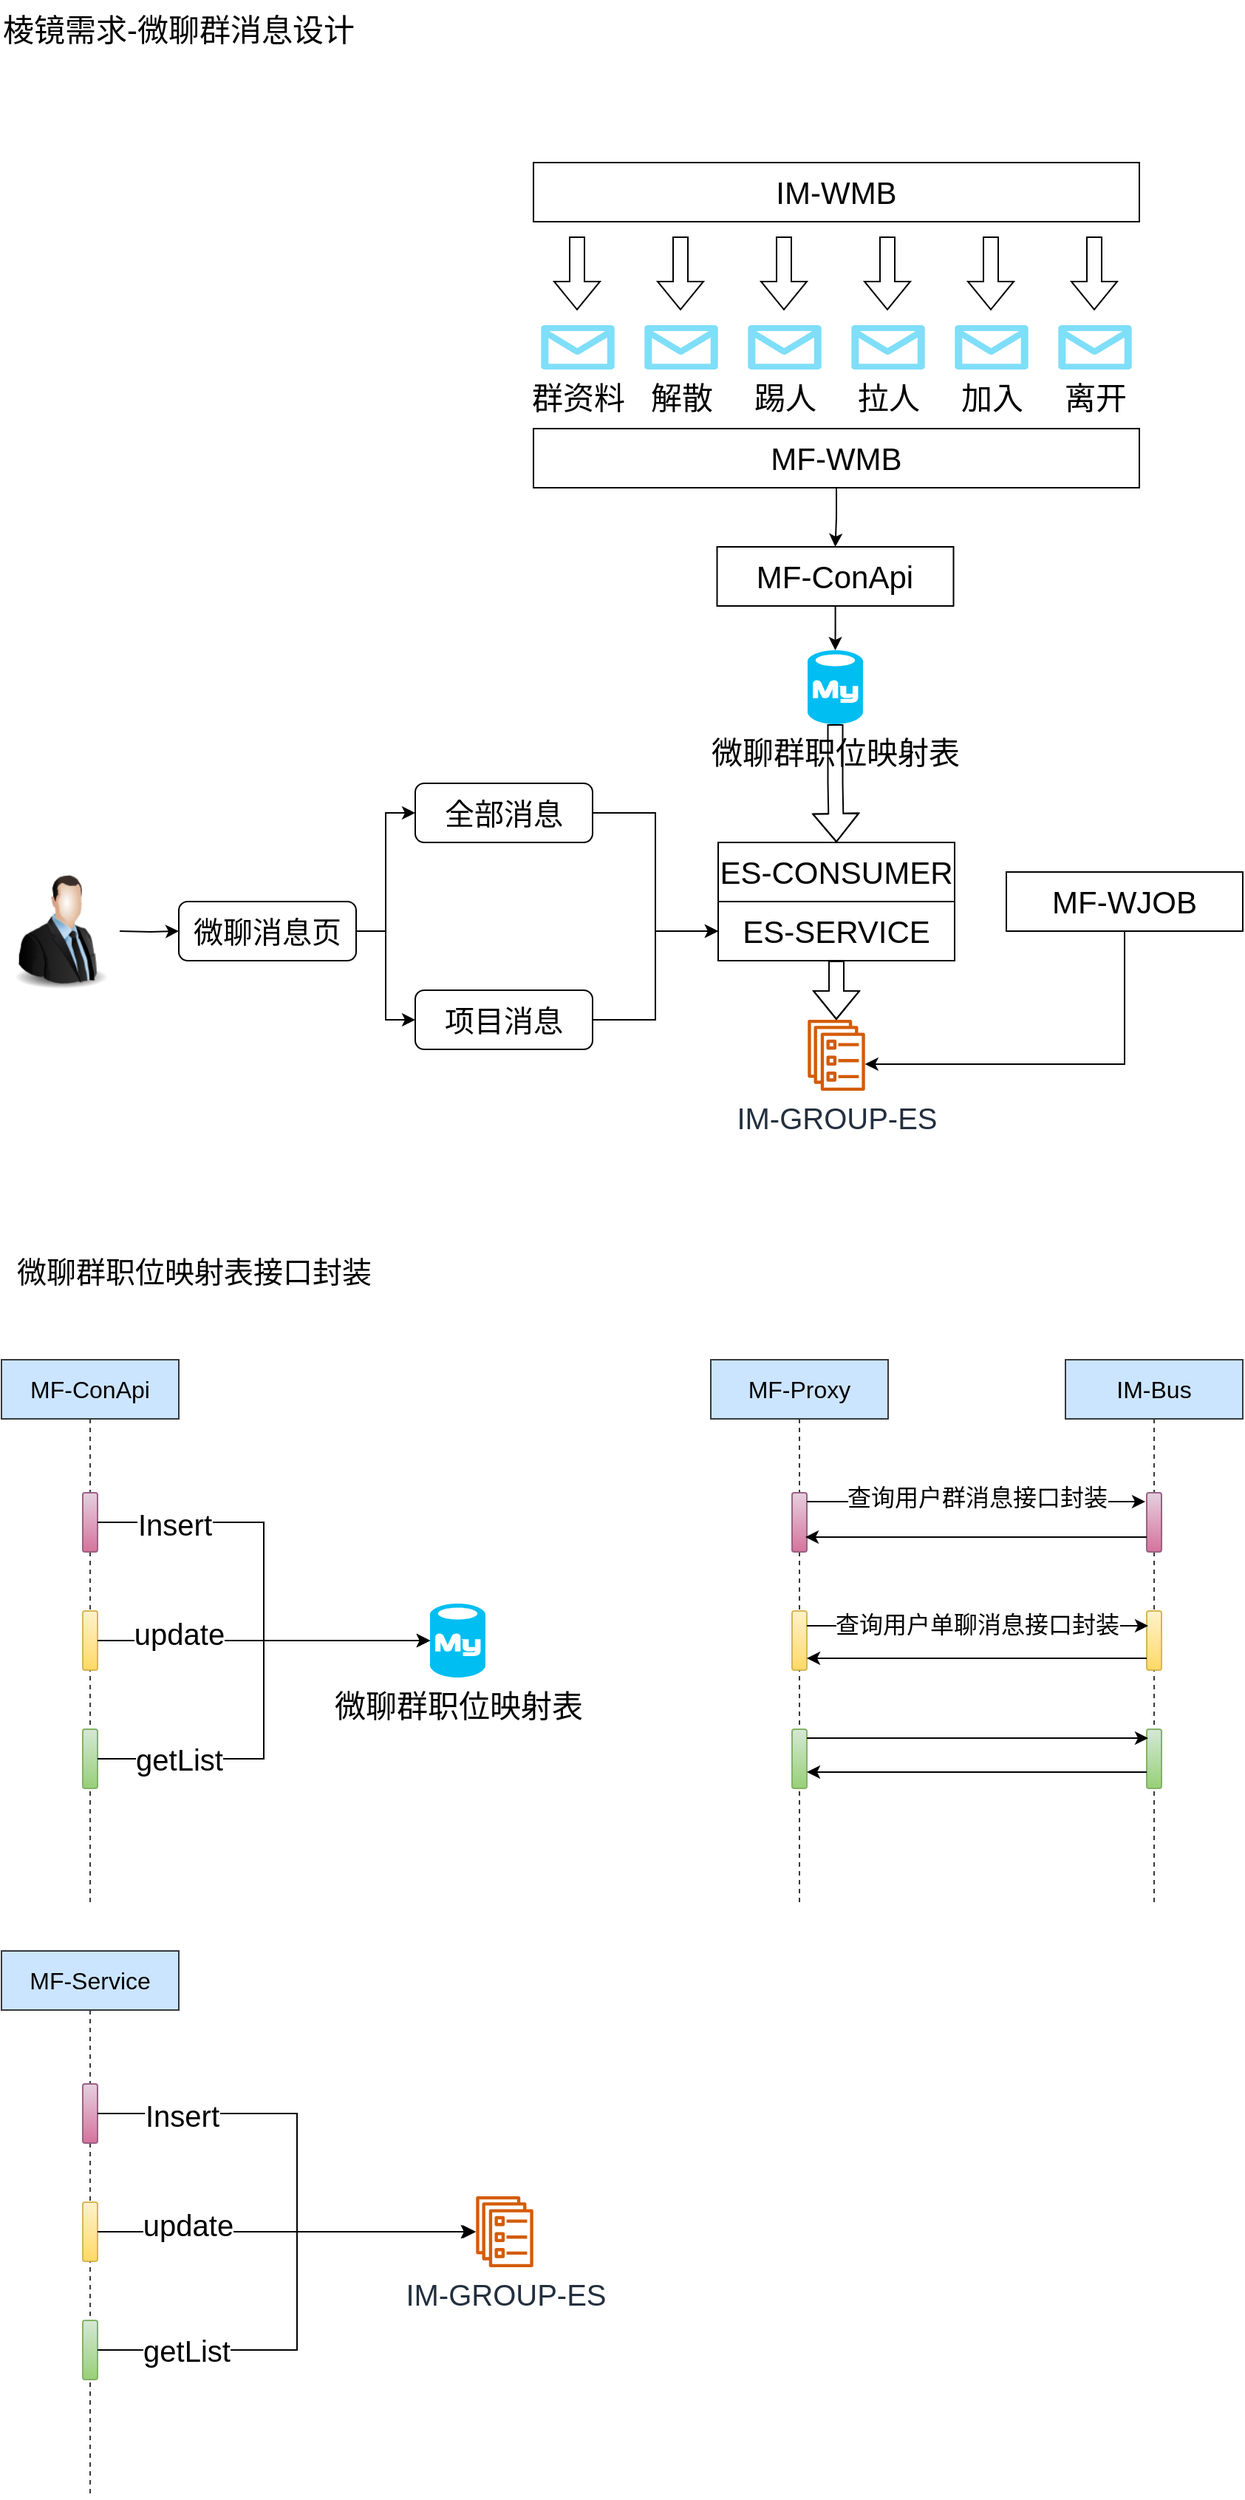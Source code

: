 <mxfile version="20.8.23" type="github">
  <diagram name="第 1 页" id="no80ZFOdHZovuy_X-tqP">
    <mxGraphModel dx="1834" dy="796" grid="1" gridSize="10" guides="1" tooltips="1" connect="1" arrows="1" fold="1" page="0" pageScale="1" pageWidth="827" pageHeight="1169" math="0" shadow="0">
      <root>
        <mxCell id="0" />
        <mxCell id="1" parent="0" />
        <mxCell id="bVZNavHaQ_ImXWAmaFeS-1" value="棱镜需求-微聊群消息设计" style="text;html=1;strokeColor=none;fillColor=none;align=center;verticalAlign=middle;whiteSpace=wrap;rounded=0;fontSize=21;" vertex="1" parent="1">
          <mxGeometry x="-320" y="80" width="240" height="40" as="geometry" />
        </mxCell>
        <mxCell id="bVZNavHaQ_ImXWAmaFeS-10" value="" style="edgeStyle=orthogonalEdgeStyle;rounded=0;orthogonalLoop=1;jettySize=auto;html=1;fontSize=21;" edge="1" parent="1" source="bVZNavHaQ_ImXWAmaFeS-7">
          <mxGeometry relative="1" as="geometry">
            <mxPoint x="380" y="240" as="targetPoint" />
          </mxGeometry>
        </mxCell>
        <mxCell id="bVZNavHaQ_ImXWAmaFeS-11" value="MF-ConApi" style="shape=umlLifeline;perimeter=lifelinePerimeter;whiteSpace=wrap;html=1;container=1;collapsible=0;recursiveResize=0;outlineConnect=0;rounded=0;fontFamily=Helvetica;fontSize=16;strokeColor=#36393d;fillColor=#cce5ff;" vertex="1" parent="1">
          <mxGeometry x="-320" y="1000" width="120" height="370" as="geometry" />
        </mxCell>
        <mxCell id="bVZNavHaQ_ImXWAmaFeS-13" value="" style="html=1;points=[];perimeter=orthogonalPerimeter;rounded=1;fontFamily=Helvetica;fontSize=19;strokeColor=#996185;fillColor=#e6d0de;gradientColor=#d5739d;" vertex="1" parent="bVZNavHaQ_ImXWAmaFeS-11">
          <mxGeometry x="55" y="90" width="10" height="40" as="geometry" />
        </mxCell>
        <mxCell id="bVZNavHaQ_ImXWAmaFeS-15" value="" style="html=1;points=[];perimeter=orthogonalPerimeter;rounded=1;fontFamily=Helvetica;fontSize=19;strokeColor=#d6b656;fillColor=#fff2cc;gradientColor=#ffd966;" vertex="1" parent="bVZNavHaQ_ImXWAmaFeS-11">
          <mxGeometry x="55" y="170" width="10" height="40" as="geometry" />
        </mxCell>
        <mxCell id="bVZNavHaQ_ImXWAmaFeS-17" value="" style="html=1;points=[];perimeter=orthogonalPerimeter;rounded=1;fontFamily=Helvetica;fontSize=19;strokeColor=#82b366;fillColor=#d5e8d4;gradientColor=#97d077;" vertex="1" parent="bVZNavHaQ_ImXWAmaFeS-11">
          <mxGeometry x="55" y="250" width="10" height="40" as="geometry" />
        </mxCell>
        <mxCell id="bVZNavHaQ_ImXWAmaFeS-52" value="IM-GROUP-ES" style="sketch=0;outlineConnect=0;fontColor=#232F3E;gradientColor=none;fillColor=#D45B07;strokeColor=none;dashed=0;verticalLabelPosition=bottom;verticalAlign=top;align=center;html=1;fontSize=20;fontStyle=0;aspect=fixed;pointerEvents=1;shape=mxgraph.aws4.ecs_service;rounded=1;shadow=0;glass=0;" vertex="1" parent="1">
          <mxGeometry x="225.5" y="770" width="39" height="48" as="geometry" />
        </mxCell>
        <mxCell id="bVZNavHaQ_ImXWAmaFeS-53" value="群资料" style="verticalLabelPosition=bottom;html=1;verticalAlign=top;align=center;strokeColor=none;fillColor=#00BEF2;shape=mxgraph.azure.message;pointerEvents=1;rounded=1;shadow=0;glass=0;fontSize=21;" vertex="1" parent="1">
          <mxGeometry x="45" y="300" width="50" height="30" as="geometry" />
        </mxCell>
        <mxCell id="bVZNavHaQ_ImXWAmaFeS-54" value="解散" style="verticalLabelPosition=bottom;html=1;verticalAlign=top;align=center;strokeColor=none;fillColor=#00BEF2;shape=mxgraph.azure.message;pointerEvents=1;rounded=1;shadow=0;glass=0;fontSize=21;" vertex="1" parent="1">
          <mxGeometry x="115" y="300" width="50" height="30" as="geometry" />
        </mxCell>
        <mxCell id="bVZNavHaQ_ImXWAmaFeS-55" value="踢人" style="verticalLabelPosition=bottom;html=1;verticalAlign=top;align=center;strokeColor=none;fillColor=#00BEF2;shape=mxgraph.azure.message;pointerEvents=1;rounded=1;shadow=0;glass=0;fontSize=21;" vertex="1" parent="1">
          <mxGeometry x="185" y="300" width="50" height="30" as="geometry" />
        </mxCell>
        <mxCell id="bVZNavHaQ_ImXWAmaFeS-56" value="拉人" style="verticalLabelPosition=bottom;html=1;verticalAlign=top;align=center;strokeColor=none;fillColor=#00BEF2;shape=mxgraph.azure.message;pointerEvents=1;rounded=1;shadow=0;glass=0;fontSize=21;" vertex="1" parent="1">
          <mxGeometry x="255" y="300" width="50" height="30" as="geometry" />
        </mxCell>
        <mxCell id="bVZNavHaQ_ImXWAmaFeS-57" value="加入" style="verticalLabelPosition=bottom;html=1;verticalAlign=top;align=center;strokeColor=none;fillColor=#00BEF2;shape=mxgraph.azure.message;pointerEvents=1;rounded=1;shadow=0;glass=0;fontSize=21;" vertex="1" parent="1">
          <mxGeometry x="325" y="300" width="50" height="30" as="geometry" />
        </mxCell>
        <mxCell id="bVZNavHaQ_ImXWAmaFeS-58" value="离开" style="verticalLabelPosition=bottom;html=1;verticalAlign=top;align=center;strokeColor=none;fillColor=#00BEF2;shape=mxgraph.azure.message;pointerEvents=1;rounded=1;shadow=0;glass=0;fontSize=21;" vertex="1" parent="1">
          <mxGeometry x="395" y="300" width="50" height="30" as="geometry" />
        </mxCell>
        <mxCell id="bVZNavHaQ_ImXWAmaFeS-63" value="IM-WMB" style="rounded=0;whiteSpace=wrap;html=1;shadow=0;glass=0;fontSize=21;" vertex="1" parent="1">
          <mxGeometry x="40" y="190" width="410" height="40" as="geometry" />
        </mxCell>
        <mxCell id="bVZNavHaQ_ImXWAmaFeS-71" value="" style="shape=flexArrow;endArrow=classic;html=1;rounded=0;fontSize=21;" edge="1" parent="1">
          <mxGeometry width="50" height="50" relative="1" as="geometry">
            <mxPoint x="69.5" y="240" as="sourcePoint" />
            <mxPoint x="69.5" y="290" as="targetPoint" />
          </mxGeometry>
        </mxCell>
        <mxCell id="bVZNavHaQ_ImXWAmaFeS-72" value="" style="shape=flexArrow;endArrow=classic;html=1;rounded=0;fontSize=21;" edge="1" parent="1">
          <mxGeometry width="50" height="50" relative="1" as="geometry">
            <mxPoint x="139.5" y="240" as="sourcePoint" />
            <mxPoint x="139.5" y="290" as="targetPoint" />
          </mxGeometry>
        </mxCell>
        <mxCell id="bVZNavHaQ_ImXWAmaFeS-73" value="" style="shape=flexArrow;endArrow=classic;html=1;rounded=0;fontSize=21;" edge="1" parent="1">
          <mxGeometry width="50" height="50" relative="1" as="geometry">
            <mxPoint x="209.5" y="240" as="sourcePoint" />
            <mxPoint x="209.5" y="290" as="targetPoint" />
          </mxGeometry>
        </mxCell>
        <mxCell id="bVZNavHaQ_ImXWAmaFeS-74" value="" style="shape=flexArrow;endArrow=classic;html=1;rounded=0;fontSize=21;" edge="1" parent="1">
          <mxGeometry width="50" height="50" relative="1" as="geometry">
            <mxPoint x="279.5" y="240" as="sourcePoint" />
            <mxPoint x="279.5" y="290" as="targetPoint" />
          </mxGeometry>
        </mxCell>
        <mxCell id="bVZNavHaQ_ImXWAmaFeS-75" value="" style="shape=flexArrow;endArrow=classic;html=1;rounded=0;fontSize=21;" edge="1" parent="1">
          <mxGeometry width="50" height="50" relative="1" as="geometry">
            <mxPoint x="349.5" y="240" as="sourcePoint" />
            <mxPoint x="349.5" y="290" as="targetPoint" />
          </mxGeometry>
        </mxCell>
        <mxCell id="bVZNavHaQ_ImXWAmaFeS-76" value="" style="shape=flexArrow;endArrow=classic;html=1;rounded=0;fontSize=21;" edge="1" parent="1">
          <mxGeometry width="50" height="50" relative="1" as="geometry">
            <mxPoint x="419.5" y="240" as="sourcePoint" />
            <mxPoint x="419.5" y="290" as="targetPoint" />
          </mxGeometry>
        </mxCell>
        <mxCell id="bVZNavHaQ_ImXWAmaFeS-78" style="edgeStyle=orthogonalEdgeStyle;rounded=0;orthogonalLoop=1;jettySize=auto;html=1;fontSize=21;shape=flexArrow;" edge="1" parent="1" source="bVZNavHaQ_ImXWAmaFeS-77" target="bVZNavHaQ_ImXWAmaFeS-52">
          <mxGeometry relative="1" as="geometry" />
        </mxCell>
        <mxCell id="bVZNavHaQ_ImXWAmaFeS-77" value="ES-SERVICE" style="rounded=0;whiteSpace=wrap;html=1;shadow=0;glass=0;fontSize=21;" vertex="1" parent="1">
          <mxGeometry x="165" y="690" width="160" height="40" as="geometry" />
        </mxCell>
        <mxCell id="bVZNavHaQ_ImXWAmaFeS-107" style="edgeStyle=orthogonalEdgeStyle;rounded=0;orthogonalLoop=1;jettySize=auto;html=1;entryX=0.5;entryY=0;entryDx=0;entryDy=0;fontSize=20;" edge="1" parent="1" source="bVZNavHaQ_ImXWAmaFeS-79" target="bVZNavHaQ_ImXWAmaFeS-105">
          <mxGeometry relative="1" as="geometry" />
        </mxCell>
        <mxCell id="bVZNavHaQ_ImXWAmaFeS-79" value="MF-WMB" style="rounded=0;whiteSpace=wrap;html=1;shadow=0;glass=0;fontSize=21;" vertex="1" parent="1">
          <mxGeometry x="40" y="370" width="410" height="40" as="geometry" />
        </mxCell>
        <mxCell id="bVZNavHaQ_ImXWAmaFeS-85" style="edgeStyle=orthogonalEdgeStyle;shape=flexArrow;rounded=0;orthogonalLoop=1;jettySize=auto;html=1;entryX=0.5;entryY=0;entryDx=0;entryDy=0;fontSize=21;" edge="1" parent="1" source="bVZNavHaQ_ImXWAmaFeS-80" target="bVZNavHaQ_ImXWAmaFeS-84">
          <mxGeometry relative="1" as="geometry" />
        </mxCell>
        <mxCell id="bVZNavHaQ_ImXWAmaFeS-80" value="微聊群职位映射表" style="verticalLabelPosition=bottom;html=1;verticalAlign=top;align=center;strokeColor=none;fillColor=#00BEF2;shape=mxgraph.azure.mysql_database;rounded=0;shadow=0;glass=0;fontSize=21;" vertex="1" parent="1">
          <mxGeometry x="225.5" y="520" width="37.5" height="50" as="geometry" />
        </mxCell>
        <mxCell id="bVZNavHaQ_ImXWAmaFeS-84" value="ES-CONSUMER" style="rounded=0;whiteSpace=wrap;html=1;shadow=0;glass=0;fontSize=21;" vertex="1" parent="1">
          <mxGeometry x="165" y="650" width="160" height="40" as="geometry" />
        </mxCell>
        <mxCell id="bVZNavHaQ_ImXWAmaFeS-90" style="edgeStyle=orthogonalEdgeStyle;rounded=0;orthogonalLoop=1;jettySize=auto;html=1;fontSize=20;" edge="1" parent="1" target="bVZNavHaQ_ImXWAmaFeS-89">
          <mxGeometry relative="1" as="geometry">
            <mxPoint x="-240" y="710" as="sourcePoint" />
          </mxGeometry>
        </mxCell>
        <mxCell id="bVZNavHaQ_ImXWAmaFeS-87" value="" style="image;html=1;image=img/lib/clip_art/people/Suit_Man_128x128.png;rounded=0;shadow=0;glass=0;fontSize=20;" vertex="1" parent="1">
          <mxGeometry x="-320" y="670" width="80" height="80" as="geometry" />
        </mxCell>
        <mxCell id="bVZNavHaQ_ImXWAmaFeS-92" value="" style="edgeStyle=orthogonalEdgeStyle;rounded=0;orthogonalLoop=1;jettySize=auto;html=1;fontSize=20;" edge="1" parent="1" source="bVZNavHaQ_ImXWAmaFeS-89" target="bVZNavHaQ_ImXWAmaFeS-91">
          <mxGeometry relative="1" as="geometry">
            <Array as="points">
              <mxPoint x="-60" y="710" />
              <mxPoint x="-60" y="630" />
            </Array>
          </mxGeometry>
        </mxCell>
        <mxCell id="bVZNavHaQ_ImXWAmaFeS-96" value="" style="edgeStyle=orthogonalEdgeStyle;rounded=0;orthogonalLoop=1;jettySize=auto;html=1;fontSize=20;" edge="1" parent="1" source="bVZNavHaQ_ImXWAmaFeS-89" target="bVZNavHaQ_ImXWAmaFeS-93">
          <mxGeometry relative="1" as="geometry">
            <Array as="points">
              <mxPoint x="-60" y="710" />
              <mxPoint x="-60" y="770" />
            </Array>
          </mxGeometry>
        </mxCell>
        <mxCell id="bVZNavHaQ_ImXWAmaFeS-89" value="微聊消息页" style="rounded=1;whiteSpace=wrap;html=1;shadow=0;glass=0;fontSize=20;" vertex="1" parent="1">
          <mxGeometry x="-200" y="690" width="120" height="40" as="geometry" />
        </mxCell>
        <mxCell id="bVZNavHaQ_ImXWAmaFeS-101" style="edgeStyle=orthogonalEdgeStyle;rounded=0;orthogonalLoop=1;jettySize=auto;html=1;entryX=0;entryY=0.5;entryDx=0;entryDy=0;fontSize=20;" edge="1" parent="1" source="bVZNavHaQ_ImXWAmaFeS-91" target="bVZNavHaQ_ImXWAmaFeS-77">
          <mxGeometry relative="1" as="geometry" />
        </mxCell>
        <mxCell id="bVZNavHaQ_ImXWAmaFeS-91" value="全部消息" style="rounded=1;whiteSpace=wrap;html=1;shadow=0;glass=0;fontSize=20;fillColor=rgb(255, 255, 255);" vertex="1" parent="1">
          <mxGeometry x="-40" y="610" width="120" height="40" as="geometry" />
        </mxCell>
        <mxCell id="bVZNavHaQ_ImXWAmaFeS-102" style="edgeStyle=orthogonalEdgeStyle;rounded=0;orthogonalLoop=1;jettySize=auto;html=1;entryX=0;entryY=0.5;entryDx=0;entryDy=0;fontSize=20;" edge="1" parent="1" source="bVZNavHaQ_ImXWAmaFeS-93" target="bVZNavHaQ_ImXWAmaFeS-77">
          <mxGeometry relative="1" as="geometry" />
        </mxCell>
        <mxCell id="bVZNavHaQ_ImXWAmaFeS-93" value="项目消息" style="rounded=1;whiteSpace=wrap;html=1;shadow=0;glass=0;fontSize=20;fillColor=rgb(255, 255, 255);" vertex="1" parent="1">
          <mxGeometry x="-40" y="750" width="120" height="40" as="geometry" />
        </mxCell>
        <mxCell id="bVZNavHaQ_ImXWAmaFeS-104" style="edgeStyle=orthogonalEdgeStyle;rounded=0;orthogonalLoop=1;jettySize=auto;html=1;fontSize=20;" edge="1" parent="1" source="bVZNavHaQ_ImXWAmaFeS-103" target="bVZNavHaQ_ImXWAmaFeS-52">
          <mxGeometry relative="1" as="geometry">
            <Array as="points">
              <mxPoint x="440" y="800" />
            </Array>
          </mxGeometry>
        </mxCell>
        <mxCell id="bVZNavHaQ_ImXWAmaFeS-103" value="MF-WJOB" style="rounded=0;whiteSpace=wrap;html=1;shadow=0;glass=0;fontSize=21;" vertex="1" parent="1">
          <mxGeometry x="360" y="670" width="160" height="40" as="geometry" />
        </mxCell>
        <mxCell id="bVZNavHaQ_ImXWAmaFeS-108" style="edgeStyle=orthogonalEdgeStyle;rounded=0;orthogonalLoop=1;jettySize=auto;html=1;entryX=0.5;entryY=0;entryDx=0;entryDy=0;entryPerimeter=0;fontSize=20;" edge="1" parent="1" source="bVZNavHaQ_ImXWAmaFeS-105" target="bVZNavHaQ_ImXWAmaFeS-80">
          <mxGeometry relative="1" as="geometry" />
        </mxCell>
        <mxCell id="bVZNavHaQ_ImXWAmaFeS-105" value="MF-ConApi" style="rounded=0;whiteSpace=wrap;html=1;shadow=0;glass=0;fontSize=21;" vertex="1" parent="1">
          <mxGeometry x="164.25" y="450" width="160" height="40" as="geometry" />
        </mxCell>
        <mxCell id="bVZNavHaQ_ImXWAmaFeS-109" value="微聊群职位映射表" style="verticalLabelPosition=bottom;html=1;verticalAlign=top;align=center;strokeColor=none;fillColor=#00BEF2;shape=mxgraph.azure.mysql_database;rounded=0;shadow=0;glass=0;fontSize=21;" vertex="1" parent="1">
          <mxGeometry x="-30" y="1165" width="37.5" height="50" as="geometry" />
        </mxCell>
        <mxCell id="bVZNavHaQ_ImXWAmaFeS-110" style="edgeStyle=orthogonalEdgeStyle;rounded=0;orthogonalLoop=1;jettySize=auto;html=1;entryX=0;entryY=0.5;entryDx=0;entryDy=0;entryPerimeter=0;fontSize=20;" edge="1" parent="1" source="bVZNavHaQ_ImXWAmaFeS-13" target="bVZNavHaQ_ImXWAmaFeS-109">
          <mxGeometry relative="1" as="geometry" />
        </mxCell>
        <mxCell id="bVZNavHaQ_ImXWAmaFeS-113" value="Insert" style="edgeLabel;html=1;align=center;verticalAlign=middle;resizable=0;points=[];fontSize=20;" vertex="1" connectable="0" parent="bVZNavHaQ_ImXWAmaFeS-110">
          <mxGeometry x="-0.659" y="-1" relative="1" as="geometry">
            <mxPoint as="offset" />
          </mxGeometry>
        </mxCell>
        <mxCell id="bVZNavHaQ_ImXWAmaFeS-111" style="edgeStyle=orthogonalEdgeStyle;rounded=0;orthogonalLoop=1;jettySize=auto;html=1;entryX=0;entryY=0.5;entryDx=0;entryDy=0;entryPerimeter=0;fontSize=20;" edge="1" parent="1" source="bVZNavHaQ_ImXWAmaFeS-15" target="bVZNavHaQ_ImXWAmaFeS-109">
          <mxGeometry relative="1" as="geometry" />
        </mxCell>
        <mxCell id="bVZNavHaQ_ImXWAmaFeS-114" value="update" style="edgeLabel;html=1;align=center;verticalAlign=middle;resizable=0;points=[];fontSize=20;" vertex="1" connectable="0" parent="bVZNavHaQ_ImXWAmaFeS-111">
          <mxGeometry x="-0.609" y="3" relative="1" as="geometry">
            <mxPoint x="11" y="-2" as="offset" />
          </mxGeometry>
        </mxCell>
        <mxCell id="bVZNavHaQ_ImXWAmaFeS-112" style="edgeStyle=orthogonalEdgeStyle;rounded=0;orthogonalLoop=1;jettySize=auto;html=1;entryX=0;entryY=0.5;entryDx=0;entryDy=0;entryPerimeter=0;fontSize=20;" edge="1" parent="1" source="bVZNavHaQ_ImXWAmaFeS-17" target="bVZNavHaQ_ImXWAmaFeS-109">
          <mxGeometry relative="1" as="geometry" />
        </mxCell>
        <mxCell id="bVZNavHaQ_ImXWAmaFeS-115" value="getList" style="edgeLabel;html=1;align=center;verticalAlign=middle;resizable=0;points=[];fontSize=20;" vertex="1" connectable="0" parent="bVZNavHaQ_ImXWAmaFeS-112">
          <mxGeometry x="-0.698" y="2" relative="1" as="geometry">
            <mxPoint x="9" y="2" as="offset" />
          </mxGeometry>
        </mxCell>
        <mxCell id="bVZNavHaQ_ImXWAmaFeS-116" value="微聊群职位映射表接口封装" style="text;html=1;align=center;verticalAlign=middle;resizable=0;points=[];autosize=1;strokeColor=none;fillColor=none;fontSize=20;" vertex="1" parent="1">
          <mxGeometry x="-320" y="920" width="260" height="40" as="geometry" />
        </mxCell>
        <mxCell id="bVZNavHaQ_ImXWAmaFeS-117" value="MF-Proxy" style="shape=umlLifeline;perimeter=lifelinePerimeter;whiteSpace=wrap;html=1;container=1;collapsible=0;recursiveResize=0;outlineConnect=0;rounded=0;fontFamily=Helvetica;fontSize=16;strokeColor=#36393d;fillColor=#cce5ff;" vertex="1" parent="1">
          <mxGeometry x="160" y="1000" width="120" height="370" as="geometry" />
        </mxCell>
        <mxCell id="bVZNavHaQ_ImXWAmaFeS-118" value="" style="html=1;points=[];perimeter=orthogonalPerimeter;rounded=1;fontFamily=Helvetica;fontSize=19;strokeColor=#996185;fillColor=#e6d0de;gradientColor=#d5739d;" vertex="1" parent="bVZNavHaQ_ImXWAmaFeS-117">
          <mxGeometry x="55" y="90" width="10" height="40" as="geometry" />
        </mxCell>
        <mxCell id="bVZNavHaQ_ImXWAmaFeS-119" value="" style="html=1;points=[];perimeter=orthogonalPerimeter;rounded=1;fontFamily=Helvetica;fontSize=19;strokeColor=#d6b656;fillColor=#fff2cc;gradientColor=#ffd966;" vertex="1" parent="bVZNavHaQ_ImXWAmaFeS-117">
          <mxGeometry x="55" y="170" width="10" height="40" as="geometry" />
        </mxCell>
        <mxCell id="bVZNavHaQ_ImXWAmaFeS-120" value="" style="html=1;points=[];perimeter=orthogonalPerimeter;rounded=1;fontFamily=Helvetica;fontSize=19;strokeColor=#82b366;fillColor=#d5e8d4;gradientColor=#97d077;" vertex="1" parent="bVZNavHaQ_ImXWAmaFeS-117">
          <mxGeometry x="55" y="250" width="10" height="40" as="geometry" />
        </mxCell>
        <mxCell id="bVZNavHaQ_ImXWAmaFeS-121" value="IM-Bus" style="shape=umlLifeline;perimeter=lifelinePerimeter;whiteSpace=wrap;html=1;container=1;collapsible=0;recursiveResize=0;outlineConnect=0;rounded=0;fontFamily=Helvetica;fontSize=16;strokeColor=#36393d;fillColor=#cce5ff;" vertex="1" parent="1">
          <mxGeometry x="400" y="1000" width="120" height="370" as="geometry" />
        </mxCell>
        <mxCell id="bVZNavHaQ_ImXWAmaFeS-122" value="" style="html=1;points=[];perimeter=orthogonalPerimeter;rounded=1;fontFamily=Helvetica;fontSize=19;strokeColor=#996185;fillColor=#e6d0de;gradientColor=#d5739d;" vertex="1" parent="bVZNavHaQ_ImXWAmaFeS-121">
          <mxGeometry x="55" y="90" width="10" height="40" as="geometry" />
        </mxCell>
        <mxCell id="bVZNavHaQ_ImXWAmaFeS-123" value="" style="html=1;points=[];perimeter=orthogonalPerimeter;rounded=1;fontFamily=Helvetica;fontSize=19;strokeColor=#d6b656;fillColor=#fff2cc;gradientColor=#ffd966;" vertex="1" parent="bVZNavHaQ_ImXWAmaFeS-121">
          <mxGeometry x="55" y="170" width="10" height="40" as="geometry" />
        </mxCell>
        <mxCell id="bVZNavHaQ_ImXWAmaFeS-124" value="" style="html=1;points=[];perimeter=orthogonalPerimeter;rounded=1;fontFamily=Helvetica;fontSize=19;strokeColor=#82b366;fillColor=#d5e8d4;gradientColor=#97d077;" vertex="1" parent="bVZNavHaQ_ImXWAmaFeS-121">
          <mxGeometry x="55" y="250" width="10" height="40" as="geometry" />
        </mxCell>
        <mxCell id="bVZNavHaQ_ImXWAmaFeS-127" style="edgeStyle=orthogonalEdgeStyle;rounded=0;orthogonalLoop=1;jettySize=auto;html=1;entryX=-0.1;entryY=0.15;entryDx=0;entryDy=0;entryPerimeter=0;fontSize=20;" edge="1" parent="1" source="bVZNavHaQ_ImXWAmaFeS-118" target="bVZNavHaQ_ImXWAmaFeS-122">
          <mxGeometry relative="1" as="geometry">
            <Array as="points">
              <mxPoint x="280" y="1096" />
              <mxPoint x="280" y="1096" />
            </Array>
          </mxGeometry>
        </mxCell>
        <mxCell id="bVZNavHaQ_ImXWAmaFeS-133" value="查询用户群消息接口封装" style="edgeLabel;html=1;align=center;verticalAlign=middle;resizable=0;points=[];fontSize=16;" vertex="1" connectable="0" parent="bVZNavHaQ_ImXWAmaFeS-127">
          <mxGeometry x="-0.293" y="3" relative="1" as="geometry">
            <mxPoint x="34" as="offset" />
          </mxGeometry>
        </mxCell>
        <mxCell id="bVZNavHaQ_ImXWAmaFeS-128" style="edgeStyle=orthogonalEdgeStyle;rounded=0;orthogonalLoop=1;jettySize=auto;html=1;entryX=0.9;entryY=0.75;entryDx=0;entryDy=0;entryPerimeter=0;fontSize=20;" edge="1" parent="1" source="bVZNavHaQ_ImXWAmaFeS-122" target="bVZNavHaQ_ImXWAmaFeS-118">
          <mxGeometry relative="1" as="geometry">
            <Array as="points">
              <mxPoint x="400" y="1120" />
              <mxPoint x="400" y="1120" />
            </Array>
          </mxGeometry>
        </mxCell>
        <mxCell id="bVZNavHaQ_ImXWAmaFeS-129" style="edgeStyle=orthogonalEdgeStyle;rounded=0;orthogonalLoop=1;jettySize=auto;html=1;entryX=0.1;entryY=0.25;entryDx=0;entryDy=0;entryPerimeter=0;fontSize=20;" edge="1" parent="1" source="bVZNavHaQ_ImXWAmaFeS-119" target="bVZNavHaQ_ImXWAmaFeS-123">
          <mxGeometry relative="1" as="geometry">
            <Array as="points">
              <mxPoint x="280" y="1180" />
              <mxPoint x="280" y="1180" />
            </Array>
          </mxGeometry>
        </mxCell>
        <mxCell id="bVZNavHaQ_ImXWAmaFeS-134" value="查询用户单聊消息接口封装" style="edgeLabel;html=1;align=center;verticalAlign=middle;resizable=0;points=[];fontSize=16;" vertex="1" connectable="0" parent="bVZNavHaQ_ImXWAmaFeS-129">
          <mxGeometry x="-0.16" y="1" relative="1" as="geometry">
            <mxPoint x="18" as="offset" />
          </mxGeometry>
        </mxCell>
        <mxCell id="bVZNavHaQ_ImXWAmaFeS-130" style="edgeStyle=orthogonalEdgeStyle;rounded=0;orthogonalLoop=1;jettySize=auto;html=1;entryX=1;entryY=0.8;entryDx=0;entryDy=0;entryPerimeter=0;fontSize=20;" edge="1" parent="1" source="bVZNavHaQ_ImXWAmaFeS-123" target="bVZNavHaQ_ImXWAmaFeS-119">
          <mxGeometry relative="1" as="geometry">
            <Array as="points">
              <mxPoint x="400" y="1202" />
              <mxPoint x="400" y="1202" />
            </Array>
          </mxGeometry>
        </mxCell>
        <mxCell id="bVZNavHaQ_ImXWAmaFeS-131" style="edgeStyle=orthogonalEdgeStyle;rounded=0;orthogonalLoop=1;jettySize=auto;html=1;entryX=0.1;entryY=0.15;entryDx=0;entryDy=0;entryPerimeter=0;fontSize=20;" edge="1" parent="1" source="bVZNavHaQ_ImXWAmaFeS-120" target="bVZNavHaQ_ImXWAmaFeS-124">
          <mxGeometry relative="1" as="geometry">
            <Array as="points">
              <mxPoint x="280" y="1256" />
              <mxPoint x="280" y="1256" />
            </Array>
          </mxGeometry>
        </mxCell>
        <mxCell id="bVZNavHaQ_ImXWAmaFeS-132" style="edgeStyle=orthogonalEdgeStyle;rounded=0;orthogonalLoop=1;jettySize=auto;html=1;entryX=1;entryY=0.725;entryDx=0;entryDy=0;entryPerimeter=0;fontSize=20;" edge="1" parent="1" source="bVZNavHaQ_ImXWAmaFeS-124" target="bVZNavHaQ_ImXWAmaFeS-120">
          <mxGeometry relative="1" as="geometry">
            <Array as="points">
              <mxPoint x="400" y="1279" />
              <mxPoint x="400" y="1279" />
            </Array>
          </mxGeometry>
        </mxCell>
        <mxCell id="bVZNavHaQ_ImXWAmaFeS-135" value="MF-Service" style="shape=umlLifeline;perimeter=lifelinePerimeter;whiteSpace=wrap;html=1;container=1;collapsible=0;recursiveResize=0;outlineConnect=0;rounded=0;fontFamily=Helvetica;fontSize=16;strokeColor=#36393d;fillColor=#cce5ff;" vertex="1" parent="1">
          <mxGeometry x="-320" y="1400" width="120" height="370" as="geometry" />
        </mxCell>
        <mxCell id="bVZNavHaQ_ImXWAmaFeS-136" value="" style="html=1;points=[];perimeter=orthogonalPerimeter;rounded=1;fontFamily=Helvetica;fontSize=19;strokeColor=#996185;fillColor=#e6d0de;gradientColor=#d5739d;" vertex="1" parent="bVZNavHaQ_ImXWAmaFeS-135">
          <mxGeometry x="55" y="90" width="10" height="40" as="geometry" />
        </mxCell>
        <mxCell id="bVZNavHaQ_ImXWAmaFeS-137" value="" style="html=1;points=[];perimeter=orthogonalPerimeter;rounded=1;fontFamily=Helvetica;fontSize=19;strokeColor=#d6b656;fillColor=#fff2cc;gradientColor=#ffd966;" vertex="1" parent="bVZNavHaQ_ImXWAmaFeS-135">
          <mxGeometry x="55" y="170" width="10" height="40" as="geometry" />
        </mxCell>
        <mxCell id="bVZNavHaQ_ImXWAmaFeS-138" value="" style="html=1;points=[];perimeter=orthogonalPerimeter;rounded=1;fontFamily=Helvetica;fontSize=19;strokeColor=#82b366;fillColor=#d5e8d4;gradientColor=#97d077;" vertex="1" parent="bVZNavHaQ_ImXWAmaFeS-135">
          <mxGeometry x="55" y="250" width="10" height="40" as="geometry" />
        </mxCell>
        <mxCell id="bVZNavHaQ_ImXWAmaFeS-140" style="edgeStyle=orthogonalEdgeStyle;rounded=0;orthogonalLoop=1;jettySize=auto;html=1;fontSize=20;" edge="1" parent="1" source="bVZNavHaQ_ImXWAmaFeS-136">
          <mxGeometry relative="1" as="geometry">
            <mxPoint y="1590" as="targetPoint" />
            <Array as="points">
              <mxPoint x="-120" y="1510" />
              <mxPoint x="-120" y="1590" />
            </Array>
          </mxGeometry>
        </mxCell>
        <mxCell id="bVZNavHaQ_ImXWAmaFeS-141" value="Insert" style="edgeLabel;html=1;align=center;verticalAlign=middle;resizable=0;points=[];fontSize=20;" vertex="1" connectable="0" parent="bVZNavHaQ_ImXWAmaFeS-140">
          <mxGeometry x="-0.659" y="-1" relative="1" as="geometry">
            <mxPoint as="offset" />
          </mxGeometry>
        </mxCell>
        <mxCell id="bVZNavHaQ_ImXWAmaFeS-142" style="edgeStyle=orthogonalEdgeStyle;rounded=0;orthogonalLoop=1;jettySize=auto;html=1;fontSize=20;" edge="1" parent="1" source="bVZNavHaQ_ImXWAmaFeS-137" target="bVZNavHaQ_ImXWAmaFeS-146">
          <mxGeometry relative="1" as="geometry" />
        </mxCell>
        <mxCell id="bVZNavHaQ_ImXWAmaFeS-143" value="update" style="edgeLabel;html=1;align=center;verticalAlign=middle;resizable=0;points=[];fontSize=20;" vertex="1" connectable="0" parent="bVZNavHaQ_ImXWAmaFeS-142">
          <mxGeometry x="-0.609" y="3" relative="1" as="geometry">
            <mxPoint x="11" y="-2" as="offset" />
          </mxGeometry>
        </mxCell>
        <mxCell id="bVZNavHaQ_ImXWAmaFeS-144" style="edgeStyle=orthogonalEdgeStyle;rounded=0;orthogonalLoop=1;jettySize=auto;html=1;fontSize=20;" edge="1" parent="1" source="bVZNavHaQ_ImXWAmaFeS-138">
          <mxGeometry relative="1" as="geometry">
            <mxPoint y="1590" as="targetPoint" />
            <Array as="points">
              <mxPoint x="-120" y="1670" />
              <mxPoint x="-120" y="1590" />
            </Array>
          </mxGeometry>
        </mxCell>
        <mxCell id="bVZNavHaQ_ImXWAmaFeS-145" value="getList" style="edgeLabel;html=1;align=center;verticalAlign=middle;resizable=0;points=[];fontSize=20;" vertex="1" connectable="0" parent="bVZNavHaQ_ImXWAmaFeS-144">
          <mxGeometry x="-0.698" y="2" relative="1" as="geometry">
            <mxPoint x="9" y="2" as="offset" />
          </mxGeometry>
        </mxCell>
        <mxCell id="bVZNavHaQ_ImXWAmaFeS-146" value="IM-GROUP-ES" style="sketch=0;outlineConnect=0;fontColor=#232F3E;gradientColor=none;fillColor=#D45B07;strokeColor=none;dashed=0;verticalLabelPosition=bottom;verticalAlign=top;align=center;html=1;fontSize=20;fontStyle=0;aspect=fixed;pointerEvents=1;shape=mxgraph.aws4.ecs_service;rounded=1;shadow=0;glass=0;" vertex="1" parent="1">
          <mxGeometry x="1" y="1566" width="39" height="48" as="geometry" />
        </mxCell>
      </root>
    </mxGraphModel>
  </diagram>
</mxfile>
